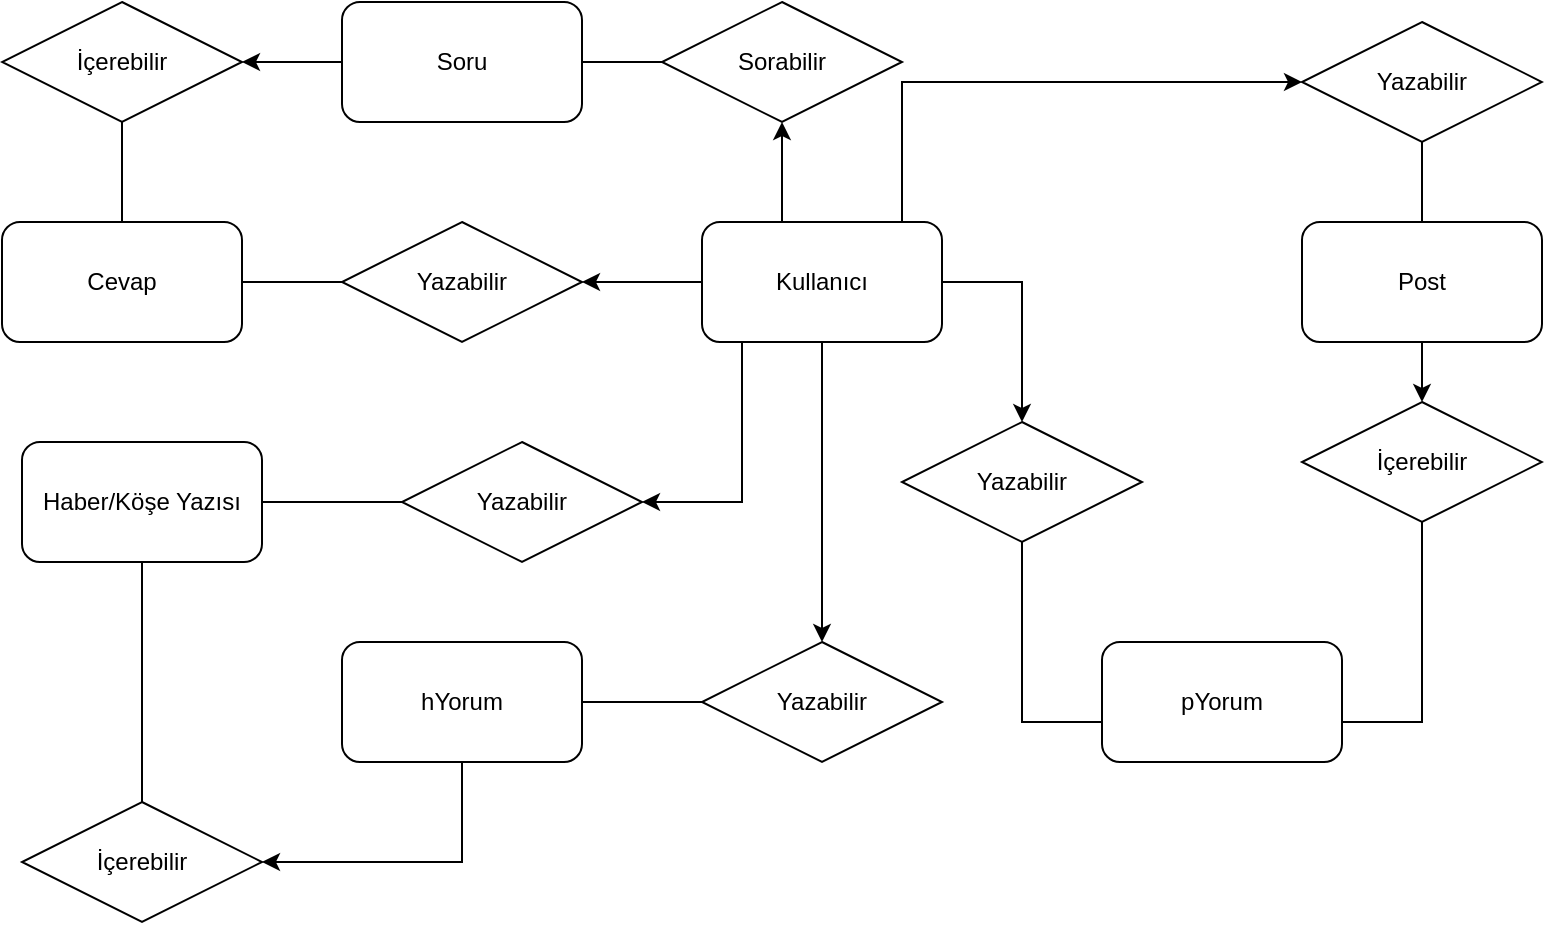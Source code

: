 <mxfile version="21.2.3" type="github">
  <diagram name="Sayfa -1" id="J2w-fhhRpqJ5C0DNdcqT">
    <mxGraphModel dx="954" dy="675" grid="1" gridSize="10" guides="1" tooltips="1" connect="1" arrows="1" fold="1" page="1" pageScale="1" pageWidth="827" pageHeight="1169" math="0" shadow="0">
      <root>
        <mxCell id="0" />
        <mxCell id="1" parent="0" />
        <mxCell id="NV4ruUfhsoZoxCKaLCGV-9" style="edgeStyle=orthogonalEdgeStyle;rounded=0;orthogonalLoop=1;jettySize=auto;html=1;" edge="1" parent="1" source="NV4ruUfhsoZoxCKaLCGV-1" target="NV4ruUfhsoZoxCKaLCGV-8">
          <mxGeometry relative="1" as="geometry">
            <Array as="points">
              <mxPoint x="450" y="50" />
            </Array>
          </mxGeometry>
        </mxCell>
        <mxCell id="NV4ruUfhsoZoxCKaLCGV-12" style="edgeStyle=orthogonalEdgeStyle;rounded=0;orthogonalLoop=1;jettySize=auto;html=1;" edge="1" parent="1" source="NV4ruUfhsoZoxCKaLCGV-1" target="NV4ruUfhsoZoxCKaLCGV-11">
          <mxGeometry relative="1" as="geometry">
            <Array as="points">
              <mxPoint x="510" y="150" />
            </Array>
          </mxGeometry>
        </mxCell>
        <mxCell id="NV4ruUfhsoZoxCKaLCGV-18" style="edgeStyle=orthogonalEdgeStyle;rounded=0;orthogonalLoop=1;jettySize=auto;html=1;" edge="1" parent="1" source="NV4ruUfhsoZoxCKaLCGV-1" target="NV4ruUfhsoZoxCKaLCGV-17">
          <mxGeometry relative="1" as="geometry">
            <Array as="points">
              <mxPoint x="390" y="110" />
              <mxPoint x="390" y="110" />
            </Array>
          </mxGeometry>
        </mxCell>
        <mxCell id="NV4ruUfhsoZoxCKaLCGV-24" style="edgeStyle=orthogonalEdgeStyle;rounded=0;orthogonalLoop=1;jettySize=auto;html=1;" edge="1" parent="1" source="NV4ruUfhsoZoxCKaLCGV-1" target="NV4ruUfhsoZoxCKaLCGV-23">
          <mxGeometry relative="1" as="geometry" />
        </mxCell>
        <mxCell id="NV4ruUfhsoZoxCKaLCGV-27" style="edgeStyle=orthogonalEdgeStyle;rounded=0;orthogonalLoop=1;jettySize=auto;html=1;" edge="1" parent="1" source="NV4ruUfhsoZoxCKaLCGV-1" target="NV4ruUfhsoZoxCKaLCGV-26">
          <mxGeometry relative="1" as="geometry">
            <Array as="points">
              <mxPoint x="370" y="260" />
            </Array>
          </mxGeometry>
        </mxCell>
        <mxCell id="NV4ruUfhsoZoxCKaLCGV-32" style="edgeStyle=orthogonalEdgeStyle;rounded=0;orthogonalLoop=1;jettySize=auto;html=1;" edge="1" parent="1" source="NV4ruUfhsoZoxCKaLCGV-1" target="NV4ruUfhsoZoxCKaLCGV-29">
          <mxGeometry relative="1" as="geometry" />
        </mxCell>
        <mxCell id="NV4ruUfhsoZoxCKaLCGV-1" value="Kullanıcı" style="rounded=1;whiteSpace=wrap;html=1;" vertex="1" parent="1">
          <mxGeometry x="350" y="120" width="120" height="60" as="geometry" />
        </mxCell>
        <mxCell id="NV4ruUfhsoZoxCKaLCGV-15" style="edgeStyle=orthogonalEdgeStyle;rounded=0;orthogonalLoop=1;jettySize=auto;html=1;" edge="1" parent="1" source="NV4ruUfhsoZoxCKaLCGV-2" target="NV4ruUfhsoZoxCKaLCGV-14">
          <mxGeometry relative="1" as="geometry" />
        </mxCell>
        <mxCell id="NV4ruUfhsoZoxCKaLCGV-2" value="Post" style="rounded=1;whiteSpace=wrap;html=1;" vertex="1" parent="1">
          <mxGeometry x="650" y="120" width="120" height="60" as="geometry" />
        </mxCell>
        <mxCell id="NV4ruUfhsoZoxCKaLCGV-3" value="Haber/Köşe Yazısı" style="rounded=1;whiteSpace=wrap;html=1;" vertex="1" parent="1">
          <mxGeometry x="10" y="230" width="120" height="60" as="geometry" />
        </mxCell>
        <mxCell id="NV4ruUfhsoZoxCKaLCGV-21" style="edgeStyle=orthogonalEdgeStyle;rounded=0;orthogonalLoop=1;jettySize=auto;html=1;" edge="1" parent="1" source="NV4ruUfhsoZoxCKaLCGV-4" target="NV4ruUfhsoZoxCKaLCGV-20">
          <mxGeometry relative="1" as="geometry" />
        </mxCell>
        <mxCell id="NV4ruUfhsoZoxCKaLCGV-4" value="Soru" style="rounded=1;whiteSpace=wrap;html=1;" vertex="1" parent="1">
          <mxGeometry x="170" y="10" width="120" height="60" as="geometry" />
        </mxCell>
        <mxCell id="NV4ruUfhsoZoxCKaLCGV-5" value="Cevap" style="rounded=1;whiteSpace=wrap;html=1;" vertex="1" parent="1">
          <mxGeometry y="120" width="120" height="60" as="geometry" />
        </mxCell>
        <mxCell id="NV4ruUfhsoZoxCKaLCGV-6" value="pYorum" style="rounded=1;whiteSpace=wrap;html=1;" vertex="1" parent="1">
          <mxGeometry x="550" y="330" width="120" height="60" as="geometry" />
        </mxCell>
        <mxCell id="NV4ruUfhsoZoxCKaLCGV-34" style="edgeStyle=orthogonalEdgeStyle;rounded=0;orthogonalLoop=1;jettySize=auto;html=1;" edge="1" parent="1" source="NV4ruUfhsoZoxCKaLCGV-7" target="NV4ruUfhsoZoxCKaLCGV-31">
          <mxGeometry relative="1" as="geometry">
            <Array as="points">
              <mxPoint x="230" y="440" />
            </Array>
          </mxGeometry>
        </mxCell>
        <mxCell id="NV4ruUfhsoZoxCKaLCGV-7" value="hYorum" style="rounded=1;whiteSpace=wrap;html=1;" vertex="1" parent="1">
          <mxGeometry x="170" y="330" width="120" height="60" as="geometry" />
        </mxCell>
        <mxCell id="NV4ruUfhsoZoxCKaLCGV-10" style="edgeStyle=orthogonalEdgeStyle;rounded=0;orthogonalLoop=1;jettySize=auto;html=1;endArrow=none;endFill=0;" edge="1" parent="1" source="NV4ruUfhsoZoxCKaLCGV-8" target="NV4ruUfhsoZoxCKaLCGV-2">
          <mxGeometry relative="1" as="geometry" />
        </mxCell>
        <mxCell id="NV4ruUfhsoZoxCKaLCGV-8" value="Yazabilir" style="shape=rhombus;perimeter=rhombusPerimeter;whiteSpace=wrap;html=1;align=center;" vertex="1" parent="1">
          <mxGeometry x="650" y="20" width="120" height="60" as="geometry" />
        </mxCell>
        <mxCell id="NV4ruUfhsoZoxCKaLCGV-13" style="edgeStyle=orthogonalEdgeStyle;rounded=0;orthogonalLoop=1;jettySize=auto;html=1;endArrow=none;endFill=0;" edge="1" parent="1" source="NV4ruUfhsoZoxCKaLCGV-11" target="NV4ruUfhsoZoxCKaLCGV-6">
          <mxGeometry relative="1" as="geometry">
            <Array as="points">
              <mxPoint x="510" y="370" />
            </Array>
          </mxGeometry>
        </mxCell>
        <mxCell id="NV4ruUfhsoZoxCKaLCGV-11" value="Yazabilir" style="shape=rhombus;perimeter=rhombusPerimeter;whiteSpace=wrap;html=1;align=center;" vertex="1" parent="1">
          <mxGeometry x="450" y="220" width="120" height="60" as="geometry" />
        </mxCell>
        <mxCell id="NV4ruUfhsoZoxCKaLCGV-16" style="edgeStyle=orthogonalEdgeStyle;rounded=0;orthogonalLoop=1;jettySize=auto;html=1;endArrow=none;endFill=0;" edge="1" parent="1" source="NV4ruUfhsoZoxCKaLCGV-14" target="NV4ruUfhsoZoxCKaLCGV-6">
          <mxGeometry relative="1" as="geometry">
            <Array as="points">
              <mxPoint x="710" y="370" />
            </Array>
          </mxGeometry>
        </mxCell>
        <mxCell id="NV4ruUfhsoZoxCKaLCGV-14" value="İçerebilir" style="shape=rhombus;perimeter=rhombusPerimeter;whiteSpace=wrap;html=1;align=center;" vertex="1" parent="1">
          <mxGeometry x="650" y="210" width="120" height="60" as="geometry" />
        </mxCell>
        <mxCell id="NV4ruUfhsoZoxCKaLCGV-19" style="edgeStyle=orthogonalEdgeStyle;rounded=0;orthogonalLoop=1;jettySize=auto;html=1;endArrow=none;endFill=0;" edge="1" parent="1" source="NV4ruUfhsoZoxCKaLCGV-17" target="NV4ruUfhsoZoxCKaLCGV-4">
          <mxGeometry relative="1" as="geometry" />
        </mxCell>
        <mxCell id="NV4ruUfhsoZoxCKaLCGV-17" value="Sorabilir" style="shape=rhombus;perimeter=rhombusPerimeter;whiteSpace=wrap;html=1;align=center;" vertex="1" parent="1">
          <mxGeometry x="330" y="10" width="120" height="60" as="geometry" />
        </mxCell>
        <mxCell id="NV4ruUfhsoZoxCKaLCGV-22" style="edgeStyle=orthogonalEdgeStyle;rounded=0;orthogonalLoop=1;jettySize=auto;html=1;endArrow=none;endFill=0;" edge="1" parent="1" source="NV4ruUfhsoZoxCKaLCGV-20" target="NV4ruUfhsoZoxCKaLCGV-5">
          <mxGeometry relative="1" as="geometry" />
        </mxCell>
        <mxCell id="NV4ruUfhsoZoxCKaLCGV-20" value="İçerebilir" style="shape=rhombus;perimeter=rhombusPerimeter;whiteSpace=wrap;html=1;align=center;" vertex="1" parent="1">
          <mxGeometry y="10" width="120" height="60" as="geometry" />
        </mxCell>
        <mxCell id="NV4ruUfhsoZoxCKaLCGV-25" style="edgeStyle=orthogonalEdgeStyle;rounded=0;orthogonalLoop=1;jettySize=auto;html=1;endArrow=none;endFill=0;" edge="1" parent="1" source="NV4ruUfhsoZoxCKaLCGV-23" target="NV4ruUfhsoZoxCKaLCGV-5">
          <mxGeometry relative="1" as="geometry" />
        </mxCell>
        <mxCell id="NV4ruUfhsoZoxCKaLCGV-23" value="Yazabilir" style="shape=rhombus;perimeter=rhombusPerimeter;whiteSpace=wrap;html=1;align=center;" vertex="1" parent="1">
          <mxGeometry x="170" y="120" width="120" height="60" as="geometry" />
        </mxCell>
        <mxCell id="NV4ruUfhsoZoxCKaLCGV-28" style="edgeStyle=orthogonalEdgeStyle;rounded=0;orthogonalLoop=1;jettySize=auto;html=1;endArrow=none;endFill=0;" edge="1" parent="1" source="NV4ruUfhsoZoxCKaLCGV-26" target="NV4ruUfhsoZoxCKaLCGV-3">
          <mxGeometry relative="1" as="geometry" />
        </mxCell>
        <mxCell id="NV4ruUfhsoZoxCKaLCGV-26" value="Yazabilir" style="shape=rhombus;perimeter=rhombusPerimeter;whiteSpace=wrap;html=1;align=center;" vertex="1" parent="1">
          <mxGeometry x="200" y="230" width="120" height="60" as="geometry" />
        </mxCell>
        <mxCell id="NV4ruUfhsoZoxCKaLCGV-33" style="edgeStyle=orthogonalEdgeStyle;rounded=0;orthogonalLoop=1;jettySize=auto;html=1;endArrow=none;endFill=0;" edge="1" parent="1" source="NV4ruUfhsoZoxCKaLCGV-29" target="NV4ruUfhsoZoxCKaLCGV-7">
          <mxGeometry relative="1" as="geometry" />
        </mxCell>
        <mxCell id="NV4ruUfhsoZoxCKaLCGV-29" value="Yazabilir" style="shape=rhombus;perimeter=rhombusPerimeter;whiteSpace=wrap;html=1;align=center;" vertex="1" parent="1">
          <mxGeometry x="350" y="330" width="120" height="60" as="geometry" />
        </mxCell>
        <mxCell id="NV4ruUfhsoZoxCKaLCGV-36" style="edgeStyle=orthogonalEdgeStyle;rounded=0;orthogonalLoop=1;jettySize=auto;html=1;endArrow=none;endFill=0;" edge="1" parent="1" source="NV4ruUfhsoZoxCKaLCGV-31" target="NV4ruUfhsoZoxCKaLCGV-3">
          <mxGeometry relative="1" as="geometry" />
        </mxCell>
        <mxCell id="NV4ruUfhsoZoxCKaLCGV-31" value="İçerebilir" style="shape=rhombus;perimeter=rhombusPerimeter;whiteSpace=wrap;html=1;align=center;" vertex="1" parent="1">
          <mxGeometry x="10" y="410" width="120" height="60" as="geometry" />
        </mxCell>
      </root>
    </mxGraphModel>
  </diagram>
</mxfile>
